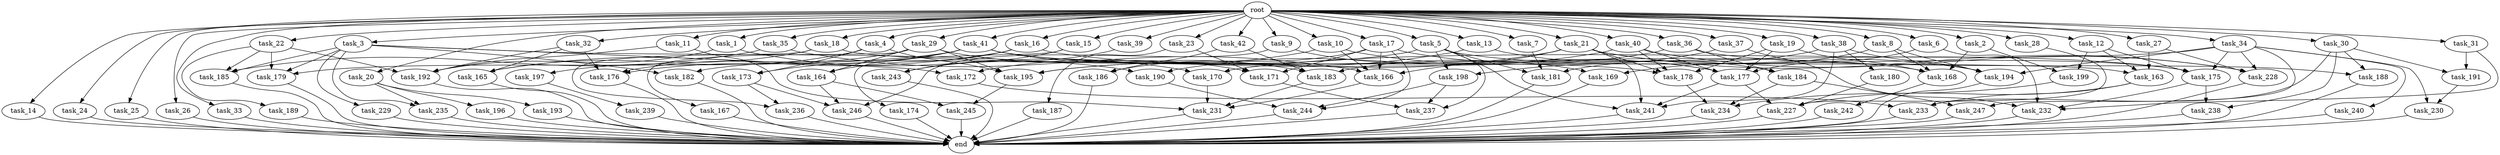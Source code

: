 digraph G {
  root [size="0.000000"];
  task_1 [size="1.024000"];
  task_2 [size="1.024000"];
  task_3 [size="1.024000"];
  task_4 [size="1.024000"];
  task_5 [size="1.024000"];
  task_6 [size="1.024000"];
  task_7 [size="1.024000"];
  task_8 [size="1.024000"];
  task_9 [size="1.024000"];
  task_10 [size="1.024000"];
  task_11 [size="1.024000"];
  task_12 [size="1.024000"];
  task_13 [size="1.024000"];
  task_14 [size="1.024000"];
  task_15 [size="1.024000"];
  task_16 [size="1.024000"];
  task_17 [size="1.024000"];
  task_18 [size="1.024000"];
  task_19 [size="1.024000"];
  task_20 [size="1.024000"];
  task_21 [size="1.024000"];
  task_22 [size="1.024000"];
  task_23 [size="1.024000"];
  task_24 [size="1.024000"];
  task_25 [size="1.024000"];
  task_26 [size="1.024000"];
  task_27 [size="1.024000"];
  task_28 [size="1.024000"];
  task_29 [size="1.024000"];
  task_30 [size="1.024000"];
  task_31 [size="1.024000"];
  task_32 [size="1.024000"];
  task_33 [size="1.024000"];
  task_34 [size="1.024000"];
  task_35 [size="1.024000"];
  task_36 [size="1.024000"];
  task_37 [size="1.024000"];
  task_38 [size="1.024000"];
  task_39 [size="1.024000"];
  task_40 [size="1.024000"];
  task_41 [size="1.024000"];
  task_42 [size="1.024000"];
  task_163 [size="773094113.280000"];
  task_164 [size="446676598.784000"];
  task_165 [size="558345748.480000"];
  task_166 [size="1795296329.728000"];
  task_167 [size="137438953.472000"];
  task_168 [size="850403524.608000"];
  task_169 [size="910533066.752000"];
  task_170 [size="936302870.528000"];
  task_171 [size="910533066.752000"];
  task_172 [size="936302870.528000"];
  task_173 [size="352187318.272000"];
  task_174 [size="214748364.800000"];
  task_175 [size="601295421.440000"];
  task_176 [size="309237645.312000"];
  task_177 [size="1649267441.664000"];
  task_178 [size="1322849927.168000"];
  task_179 [size="764504178.688000"];
  task_180 [size="309237645.312000"];
  task_181 [size="1245540515.840000"];
  task_182 [size="154618822.656000"];
  task_183 [size="755914244.096000"];
  task_184 [size="730144440.320000"];
  task_185 [size="936302870.528000"];
  task_186 [size="386547056.640000"];
  task_187 [size="695784701.952000"];
  task_188 [size="386547056.640000"];
  task_189 [size="549755813.888000"];
  task_190 [size="292057776.128000"];
  task_191 [size="627065225.216000"];
  task_192 [size="2138893713.408000"];
  task_193 [size="420906795.008000"];
  task_194 [size="1151051235.328000"];
  task_195 [size="1322849927.168000"];
  task_196 [size="420906795.008000"];
  task_197 [size="214748364.800000"];
  task_198 [size="214748364.800000"];
  task_199 [size="214748364.800000"];
  task_227 [size="1967095021.568000"];
  task_228 [size="1262720385.024000"];
  task_229 [size="77309411.328000"];
  task_230 [size="627065225.216000"];
  task_231 [size="1185410973.696000"];
  task_232 [size="901943132.160000"];
  task_233 [size="1047972020.224000"];
  task_234 [size="1082331758.592000"];
  task_235 [size="498216206.336000"];
  task_236 [size="764504178.688000"];
  task_237 [size="919123001.344000"];
  task_238 [size="214748364.800000"];
  task_239 [size="420906795.008000"];
  task_240 [size="77309411.328000"];
  task_241 [size="1795296329.728000"];
  task_242 [size="137438953.472000"];
  task_243 [size="249108103.168000"];
  task_244 [size="1047972020.224000"];
  task_245 [size="773094113.280000"];
  task_246 [size="1322849927.168000"];
  task_247 [size="386547056.640000"];
  end [size="0.000000"];

  root -> task_1 [size="1.000000"];
  root -> task_2 [size="1.000000"];
  root -> task_3 [size="1.000000"];
  root -> task_4 [size="1.000000"];
  root -> task_5 [size="1.000000"];
  root -> task_6 [size="1.000000"];
  root -> task_7 [size="1.000000"];
  root -> task_8 [size="1.000000"];
  root -> task_9 [size="1.000000"];
  root -> task_10 [size="1.000000"];
  root -> task_11 [size="1.000000"];
  root -> task_12 [size="1.000000"];
  root -> task_13 [size="1.000000"];
  root -> task_14 [size="1.000000"];
  root -> task_15 [size="1.000000"];
  root -> task_16 [size="1.000000"];
  root -> task_17 [size="1.000000"];
  root -> task_18 [size="1.000000"];
  root -> task_19 [size="1.000000"];
  root -> task_20 [size="1.000000"];
  root -> task_21 [size="1.000000"];
  root -> task_22 [size="1.000000"];
  root -> task_23 [size="1.000000"];
  root -> task_24 [size="1.000000"];
  root -> task_25 [size="1.000000"];
  root -> task_26 [size="1.000000"];
  root -> task_27 [size="1.000000"];
  root -> task_28 [size="1.000000"];
  root -> task_29 [size="1.000000"];
  root -> task_30 [size="1.000000"];
  root -> task_31 [size="1.000000"];
  root -> task_32 [size="1.000000"];
  root -> task_33 [size="1.000000"];
  root -> task_34 [size="1.000000"];
  root -> task_35 [size="1.000000"];
  root -> task_36 [size="1.000000"];
  root -> task_37 [size="1.000000"];
  root -> task_38 [size="1.000000"];
  root -> task_39 [size="1.000000"];
  root -> task_40 [size="1.000000"];
  root -> task_41 [size="1.000000"];
  root -> task_42 [size="1.000000"];
  task_1 -> task_170 [size="838860800.000000"];
  task_1 -> task_192 [size="838860800.000000"];
  task_2 -> task_168 [size="75497472.000000"];
  task_2 -> task_199 [size="75497472.000000"];
  task_3 -> task_172 [size="75497472.000000"];
  task_3 -> task_179 [size="75497472.000000"];
  task_3 -> task_182 [size="75497472.000000"];
  task_3 -> task_185 [size="75497472.000000"];
  task_3 -> task_190 [size="75497472.000000"];
  task_3 -> task_229 [size="75497472.000000"];
  task_3 -> task_235 [size="75497472.000000"];
  task_4 -> task_173 [size="209715200.000000"];
  task_4 -> task_195 [size="209715200.000000"];
  task_4 -> task_197 [size="209715200.000000"];
  task_5 -> task_175 [size="75497472.000000"];
  task_5 -> task_181 [size="75497472.000000"];
  task_5 -> task_182 [size="75497472.000000"];
  task_5 -> task_198 [size="75497472.000000"];
  task_5 -> task_237 [size="75497472.000000"];
  task_5 -> task_241 [size="75497472.000000"];
  task_6 -> task_177 [size="75497472.000000"];
  task_6 -> task_232 [size="75497472.000000"];
  task_7 -> task_181 [size="838860800.000000"];
  task_8 -> task_168 [size="209715200.000000"];
  task_8 -> task_169 [size="209715200.000000"];
  task_8 -> task_194 [size="209715200.000000"];
  task_9 -> task_169 [size="679477248.000000"];
  task_9 -> task_246 [size="679477248.000000"];
  task_10 -> task_166 [size="838860800.000000"];
  task_10 -> task_172 [size="838860800.000000"];
  task_10 -> task_177 [size="838860800.000000"];
  task_11 -> task_192 [size="679477248.000000"];
  task_11 -> task_231 [size="679477248.000000"];
  task_12 -> task_163 [size="134217728.000000"];
  task_12 -> task_175 [size="134217728.000000"];
  task_12 -> task_199 [size="134217728.000000"];
  task_13 -> task_184 [size="411041792.000000"];
  task_13 -> task_195 [size="411041792.000000"];
  task_14 -> end [size="1.000000"];
  task_15 -> task_174 [size="209715200.000000"];
  task_15 -> task_243 [size="209715200.000000"];
  task_16 -> task_164 [size="301989888.000000"];
  task_16 -> task_165 [size="301989888.000000"];
  task_16 -> task_175 [size="301989888.000000"];
  task_17 -> task_166 [size="75497472.000000"];
  task_17 -> task_171 [size="75497472.000000"];
  task_17 -> task_177 [size="75497472.000000"];
  task_17 -> task_186 [size="75497472.000000"];
  task_17 -> task_244 [size="75497472.000000"];
  task_18 -> task_163 [size="209715200.000000"];
  task_18 -> task_165 [size="209715200.000000"];
  task_18 -> task_236 [size="209715200.000000"];
  task_19 -> task_168 [size="411041792.000000"];
  task_19 -> task_177 [size="411041792.000000"];
  task_19 -> task_178 [size="411041792.000000"];
  task_20 -> task_193 [size="411041792.000000"];
  task_20 -> task_196 [size="411041792.000000"];
  task_20 -> task_235 [size="411041792.000000"];
  task_21 -> task_166 [size="536870912.000000"];
  task_21 -> task_178 [size="536870912.000000"];
  task_21 -> task_194 [size="536870912.000000"];
  task_21 -> task_195 [size="536870912.000000"];
  task_21 -> task_228 [size="536870912.000000"];
  task_21 -> task_241 [size="536870912.000000"];
  task_22 -> task_179 [size="536870912.000000"];
  task_22 -> task_185 [size="536870912.000000"];
  task_22 -> task_189 [size="536870912.000000"];
  task_22 -> task_192 [size="536870912.000000"];
  task_23 -> task_171 [size="679477248.000000"];
  task_23 -> task_187 [size="679477248.000000"];
  task_24 -> end [size="1.000000"];
  task_25 -> end [size="1.000000"];
  task_26 -> end [size="1.000000"];
  task_27 -> task_163 [size="411041792.000000"];
  task_27 -> task_228 [size="411041792.000000"];
  task_28 -> task_227 [size="411041792.000000"];
  task_29 -> task_164 [size="134217728.000000"];
  task_29 -> task_167 [size="134217728.000000"];
  task_29 -> task_171 [size="134217728.000000"];
  task_29 -> task_176 [size="134217728.000000"];
  task_29 -> task_195 [size="134217728.000000"];
  task_30 -> task_188 [size="75497472.000000"];
  task_30 -> task_191 [size="75497472.000000"];
  task_30 -> task_233 [size="75497472.000000"];
  task_30 -> task_238 [size="75497472.000000"];
  task_31 -> task_191 [size="536870912.000000"];
  task_31 -> task_232 [size="536870912.000000"];
  task_32 -> task_165 [size="33554432.000000"];
  task_32 -> task_176 [size="33554432.000000"];
  task_32 -> task_192 [size="33554432.000000"];
  task_33 -> end [size="1.000000"];
  task_34 -> task_170 [size="75497472.000000"];
  task_34 -> task_175 [size="75497472.000000"];
  task_34 -> task_194 [size="75497472.000000"];
  task_34 -> task_228 [size="75497472.000000"];
  task_34 -> task_230 [size="75497472.000000"];
  task_34 -> task_240 [size="75497472.000000"];
  task_34 -> task_247 [size="75497472.000000"];
  task_35 -> task_166 [size="301989888.000000"];
  task_35 -> task_185 [size="301989888.000000"];
  task_36 -> task_183 [size="301989888.000000"];
  task_36 -> task_184 [size="301989888.000000"];
  task_36 -> task_188 [size="301989888.000000"];
  task_37 -> task_198 [size="134217728.000000"];
  task_37 -> task_232 [size="134217728.000000"];
  task_38 -> task_180 [size="301989888.000000"];
  task_38 -> task_181 [size="301989888.000000"];
  task_38 -> task_194 [size="301989888.000000"];
  task_38 -> task_241 [size="301989888.000000"];
  task_39 -> task_243 [size="33554432.000000"];
  task_40 -> task_177 [size="209715200.000000"];
  task_40 -> task_178 [size="209715200.000000"];
  task_40 -> task_190 [size="209715200.000000"];
  task_40 -> task_228 [size="209715200.000000"];
  task_41 -> task_168 [size="134217728.000000"];
  task_41 -> task_173 [size="134217728.000000"];
  task_41 -> task_176 [size="134217728.000000"];
  task_41 -> task_178 [size="134217728.000000"];
  task_41 -> task_179 [size="134217728.000000"];
  task_41 -> task_183 [size="134217728.000000"];
  task_42 -> task_183 [size="301989888.000000"];
  task_42 -> task_186 [size="301989888.000000"];
  task_163 -> task_227 [size="536870912.000000"];
  task_163 -> task_233 [size="536870912.000000"];
  task_164 -> task_245 [size="75497472.000000"];
  task_164 -> task_246 [size="75497472.000000"];
  task_165 -> end [size="1.000000"];
  task_166 -> task_231 [size="209715200.000000"];
  task_167 -> end [size="1.000000"];
  task_168 -> task_242 [size="134217728.000000"];
  task_169 -> end [size="1.000000"];
  task_170 -> task_231 [size="134217728.000000"];
  task_171 -> task_237 [size="411041792.000000"];
  task_172 -> task_233 [size="411041792.000000"];
  task_173 -> task_236 [size="536870912.000000"];
  task_173 -> task_246 [size="536870912.000000"];
  task_174 -> end [size="1.000000"];
  task_175 -> task_232 [size="134217728.000000"];
  task_175 -> task_238 [size="134217728.000000"];
  task_176 -> end [size="1.000000"];
  task_177 -> task_227 [size="838860800.000000"];
  task_177 -> task_241 [size="838860800.000000"];
  task_178 -> task_234 [size="75497472.000000"];
  task_179 -> end [size="1.000000"];
  task_180 -> task_227 [size="134217728.000000"];
  task_181 -> end [size="1.000000"];
  task_182 -> end [size="1.000000"];
  task_183 -> task_231 [size="134217728.000000"];
  task_184 -> task_234 [size="301989888.000000"];
  task_184 -> task_247 [size="301989888.000000"];
  task_185 -> end [size="1.000000"];
  task_186 -> end [size="1.000000"];
  task_187 -> end [size="1.000000"];
  task_188 -> end [size="1.000000"];
  task_189 -> end [size="1.000000"];
  task_190 -> task_244 [size="536870912.000000"];
  task_191 -> task_230 [size="536870912.000000"];
  task_192 -> end [size="1.000000"];
  task_193 -> end [size="1.000000"];
  task_194 -> end [size="1.000000"];
  task_195 -> task_245 [size="679477248.000000"];
  task_196 -> end [size="1.000000"];
  task_197 -> task_239 [size="411041792.000000"];
  task_198 -> task_237 [size="411041792.000000"];
  task_198 -> task_244 [size="411041792.000000"];
  task_199 -> task_234 [size="679477248.000000"];
  task_227 -> end [size="1.000000"];
  task_228 -> end [size="1.000000"];
  task_229 -> end [size="1.000000"];
  task_230 -> end [size="1.000000"];
  task_231 -> end [size="1.000000"];
  task_232 -> end [size="1.000000"];
  task_233 -> end [size="1.000000"];
  task_234 -> end [size="1.000000"];
  task_235 -> end [size="1.000000"];
  task_236 -> end [size="1.000000"];
  task_237 -> end [size="1.000000"];
  task_238 -> end [size="1.000000"];
  task_239 -> end [size="1.000000"];
  task_240 -> end [size="1.000000"];
  task_241 -> end [size="1.000000"];
  task_242 -> end [size="1.000000"];
  task_243 -> end [size="1.000000"];
  task_244 -> end [size="1.000000"];
  task_245 -> end [size="1.000000"];
  task_246 -> end [size="1.000000"];
  task_247 -> end [size="1.000000"];
}

